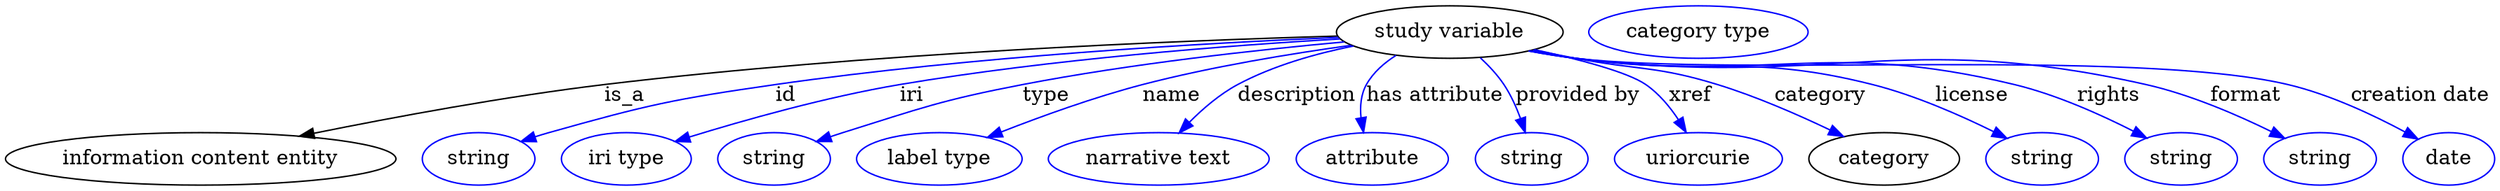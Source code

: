 digraph {
	graph [bb="0,0,1699.4,123"];
	node [label="\N"];
	"study variable"	[height=0.5,
		label="study variable",
		pos="985.24,105",
		width=2.1484];
	"information content entity"	[height=0.5,
		pos="133.24,18",
		width=3.7011];
	"study variable" -> "information content entity"	[label=is_a,
		lp="423.24,61.5",
		pos="e,200.67,33.526 908.58,102.23 797.95,99.021 587.28,90.46 409.24,69 341.76,60.867 265.83,46.741 210.71,35.574"];
	id	[color=blue,
		height=0.5,
		label=string,
		pos="323.24,18",
		width=1.0652];
	"study variable" -> id	[color=blue,
		label=id,
		lp="533.24,61.5",
		pos="e,352.23,29.954 909.36,101.32 818.07,97.384 660.32,88.297 526.24,69 456.52,58.967 439.02,55.131 371.24,36 368.13,35.124 364.94,34.151 \
361.74,33.129",
		style=solid];
	iri	[color=blue,
		height=0.5,
		label="iri type",
		pos="424.24,18",
		width=1.2277];
	"study variable" -> iri	[color=blue,
		label=iri,
		lp="619.24,61.5",
		pos="e,457.6,29.942 910.3,100.3 834.48,95.777 714.11,86.474 611.24,69 561.06,60.476 504.79,44.535 467.21,32.939",
		style=solid];
	type	[color=blue,
		height=0.5,
		label=string,
		pos="525.24,18",
		width=1.0652];
	"study variable" -> type	[color=blue,
		label=type,
		lp="710.24,61.5",
		pos="e,554.19,29.898 913.33,98.266 854.16,92.851 768.29,83.39 694.24,69 639.1,58.285 625.81,52.901 572.24,36 569.48,35.131 566.65,34.201 \
563.81,33.24",
		style=solid];
	name	[color=blue,
		height=0.5,
		label="label type",
		pos="638.24,18",
		width=1.5707];
	"study variable" -> name	[color=blue,
		label=name,
		lp="796.24,61.5",
		pos="e,670.89,32.737 918.22,95.935 876.9,90.185 823.03,81.286 776.24,69 743.42,60.383 707.41,47.204 680.4,36.54",
		style=solid];
	description	[color=blue,
		height=0.5,
		label="narrative text",
		pos="788.24,18",
		width=2.0943];
	"study variable" -> description	[color=blue,
		label=description,
		lp="880.74,61.5",
		pos="e,801.54,35.782 919.02,95.62 893.31,90.46 864.31,82.192 840.24,69 828.4,62.511 817.31,52.619 808.44,43.342",
		style=solid];
	"has attribute"	[color=blue,
		height=0.5,
		label=attribute,
		pos="933.24,18",
		width=1.4443];
	"study variable" -> "has attribute"	[color=blue,
		label="has attribute",
		lp="975.24,61.5",
		pos="e,926.77,36.221 948.48,88.99 940.41,83.888 932.89,77.31 928.24,69 924.39,62.118 923.88,53.863 924.83,46.061",
		style=solid];
	"provided by"	[color=blue,
		height=0.5,
		label=string,
		pos="1041.2,18",
		width=1.0652];
	"study variable" -> "provided by"	[color=blue,
		label="provided by",
		lp="1072.7,61.5",
		pos="e,1036.8,36.115 1005.8,87.645 1011.7,82.192 1017.7,75.768 1022.2,69 1026.9,61.938 1030.7,53.545 1033.6,45.671",
		style=solid];
	xref	[color=blue,
		height=0.5,
		label=uriorcurie,
		pos="1155.2,18",
		width=1.5887];
	"study variable" -> xref	[color=blue,
		label=xref,
		lp="1149.7,61.5",
		pos="e,1146.8,36.236 1043.1,92.95 1073.3,86.385 1106.6,77.669 1119.2,69 1128.2,62.829 1135.8,53.638 1141.6,44.813",
		style=solid];
	category	[height=0.5,
		pos="1282.2,18",
		width=1.4263];
	"study variable" -> category	[color=blue,
		label=category,
		lp="1238.7,61.5",
		pos="e,1254.4,33.395 1042.1,92.659 1051.8,90.75 1061.8,88.804 1071.2,87 1114.3,78.748 1126.3,81.891 1168.2,69 1194.7,60.864 1223.2,48.357 \
1245.1,37.888",
		style=solid];
	license	[color=blue,
		height=0.5,
		label=string,
		pos="1390.2,18",
		width=1.0652];
	"study variable" -> license	[color=blue,
		label=license,
		lp="1342.2,61.5",
		pos="e,1366.1,32.088 1040.1,92.24 1050.4,90.292 1061.1,88.441 1071.2,87 1160.9,74.199 1186.4,91.207 1274.2,69 1303.3,61.661 1334.3,47.933 \
1357,36.716",
		style=solid];
	rights	[color=blue,
		height=0.5,
		label=string,
		pos="1485.2,18",
		width=1.0652];
	"study variable" -> rights	[color=blue,
		label=rights,
		lp="1435.7,61.5",
		pos="e,1461.6,32.31 1039.6,92.091 1050.1,90.133 1061,88.316 1071.2,87 1203.7,70.01 1241.4,100.31 1371.2,69 1399.9,62.084 1430.4,48.328 \
1452.7,36.993",
		style=solid];
	format	[color=blue,
		height=0.5,
		label=string,
		pos="1580.2,18",
		width=1.0652];
	"study variable" -> format	[color=blue,
		label=format,
		lp="1529.7,61.5",
		pos="e,1556,32.175 1039.2,92.062 1049.8,90.081 1060.8,88.264 1071.2,87 1243.5,66.118 1292,107.2 1461.2,69 1491.4,62.193 1523.6,48.197 \
1546.9,36.74",
		style=solid];
	"creation date"	[color=blue,
		height=0.5,
		label=date,
		pos="1668.2,18",
		width=0.86659];
	"study variable" -> "creation date"	[color=blue,
		label="creation date",
		lp="1648.7,61.5",
		pos="e,1647.2,31.568 1039.2,91.986 1049.8,90.011 1060.8,88.216 1071.2,87 1178.8,74.46 1452.8,93.877 1558.2,69 1586.7,62.284 1616.8,48.06 \
1638.3,36.495",
		style=solid];
	"named thing_category"	[color=blue,
		height=0.5,
		label="category type",
		pos="1155.2,105",
		width=2.0762];
}
